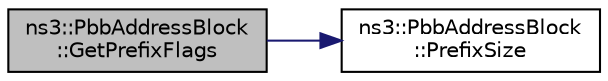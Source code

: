 digraph "ns3::PbbAddressBlock::GetPrefixFlags"
{
 // LATEX_PDF_SIZE
  edge [fontname="Helvetica",fontsize="10",labelfontname="Helvetica",labelfontsize="10"];
  node [fontname="Helvetica",fontsize="10",shape=record];
  rankdir="LR";
  Node1 [label="ns3::PbbAddressBlock\l::GetPrefixFlags",height=0.2,width=0.4,color="black", fillcolor="grey75", style="filled", fontcolor="black",tooltip="Get the prefix flags."];
  Node1 -> Node2 [color="midnightblue",fontsize="10",style="solid",fontname="Helvetica"];
  Node2 [label="ns3::PbbAddressBlock\l::PrefixSize",height=0.2,width=0.4,color="black", fillcolor="white", style="filled",URL="$classns3_1_1_pbb_address_block.html#a3fde50772329b59d0e7202398684a302",tooltip=" "];
}
